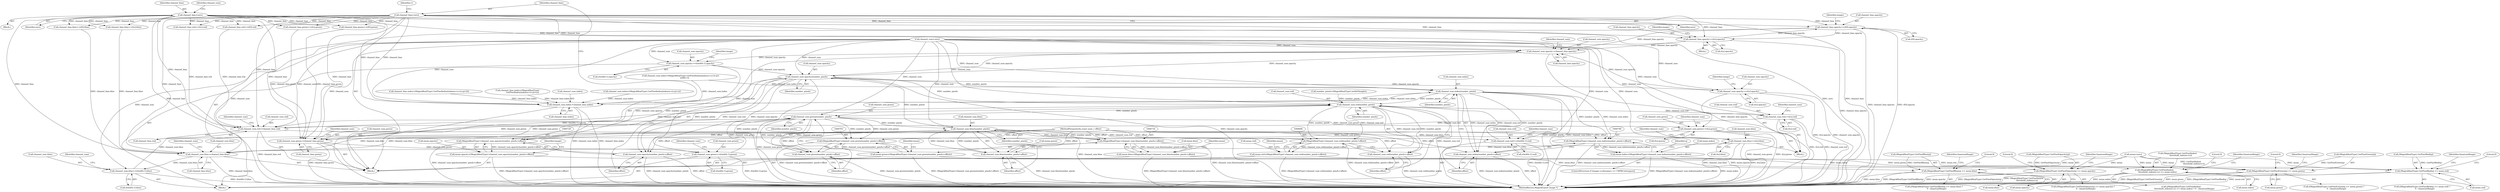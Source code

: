 digraph "0_ImageMagick6_35c7032723d85eee7318ff6c82f031fa2666b773@array" {
"1000579" [label="(Call,channel_bias.opacity+=r[0].opacity)"];
"1000537" [label="(Call,channel_bias=zero)"];
"1000389" [label="(Call,channel_bias.opacity+=r[u].opacity)"];
"1000579" [label="(Call,channel_bias.opacity+=r[0].opacity)"];
"1000320" [label="(Call,channel_bias=zero)"];
"1000523" [label="(Call,channel_sum.opacity-=channel_bias.opacity)"];
"1000643" [label="(Call,channel_sum.opacity+=r[width-1].opacity)"];
"1000731" [label="(Call,channel_sum.opacity/number_pixels)"];
"1000445" [label="(Call,channel_sum.opacity+=r[u].opacity)"];
"1000692" [label="(Call,channel_sum.red/number_pixels)"];
"1000418" [label="(Call,channel_sum.red+=r[u].red)"];
"1000502" [label="(Call,channel_sum.red-=channel_bias.red)"];
"1000610" [label="(Call,channel_sum.red+=r[width-1].red)"];
"1000689" [label="(Call,(MagickRealType) (channel_sum.red/number_pixels+offset))"];
"1000685" [label="(Call,mean.red=(MagickRealType) (channel_sum.red/number_pixels+offset))"];
"1000759" [label="(Call,(MagickRealType) GetPixelRed(q) <= mean.red)"];
"1000691" [label="(Call,channel_sum.red/number_pixels+offset)"];
"1000705" [label="(Call,channel_sum.green/number_pixels)"];
"1000427" [label="(Call,channel_sum.green+=r[u].green)"];
"1000509" [label="(Call,channel_sum.green-=channel_bias.green)"];
"1000621" [label="(Call,channel_sum.green+=r[width-1].green)"];
"1000702" [label="(Call,(MagickRealType) (channel_sum.green/number_pixels+offset))"];
"1000698" [label="(Call,mean.green=(MagickRealType) (channel_sum.green/number_pixels+offset))"];
"1000772" [label="(Call,(MagickRealType) GetPixelGreen(q) <= mean.green)"];
"1000704" [label="(Call,channel_sum.green/number_pixels+offset)"];
"1000718" [label="(Call,channel_sum.blue/number_pixels)"];
"1000436" [label="(Call,channel_sum.blue+=r[u].blue)"];
"1000516" [label="(Call,channel_sum.blue-=channel_bias.blue)"];
"1000632" [label="(Call,channel_sum.blue+=r[width-1].blue)"];
"1000715" [label="(Call,(MagickRealType) (channel_sum.blue/number_pixels+offset))"];
"1000711" [label="(Call,mean.blue=(MagickRealType) (channel_sum.blue/number_pixels+offset))"];
"1000785" [label="(Call,(MagickRealType) GetPixelBlue(q) <= mean.blue)"];
"1000717" [label="(Call,channel_sum.blue/number_pixels+offset)"];
"1000728" [label="(Call,(MagickRealType) (channel_sum.opacity/number_pixels+offset))"];
"1000724" [label="(Call,mean.opacity=(MagickRealType) (channel_sum.opacity/number_pixels+offset))"];
"1000798" [label="(Call,(MagickRealType) GetPixelOpacity(q) <= mean.opacity)"];
"1000730" [label="(Call,channel_sum.opacity/number_pixels+offset)"];
"1000750" [label="(Call,channel_sum.index/number_pixels)"];
"1000530" [label="(Call,channel_sum.index-=channel_bias.index)"];
"1000747" [label="(Call,(MagickRealType) (channel_sum.index/number_pixels+offset))"];
"1000743" [label="(Call,mean.index=(MagickRealType) (channel_sum.index/number_pixels+offset))"];
"1000819" [label="(Call,(MagickRealType) GetPixelIndex(\n          threshold_indexes+x) <= mean.index)"];
"1000749" [label="(Call,channel_sum.index/number_pixels+offset)"];
"1000713" [label="(Identifier,mean)"];
"1000445" [label="(Call,channel_sum.opacity+=r[u].opacity)"];
"1000807" [label="(Identifier,QuantumRange)"];
"1000749" [label="(Call,channel_sum.index/number_pixels+offset)"];
"1000689" [label="(Call,(MagickRealType) (channel_sum.red/number_pixels+offset))"];
"1000692" [label="(Call,channel_sum.red/number_pixels)"];
"1000532" [label="(Identifier,channel_sum)"];
"1000611" [label="(Call,channel_sum.red)"];
"1000786" [label="(Call,(MagickRealType) GetPixelBlue(q))"];
"1000717" [label="(Call,channel_sum.blue/number_pixels+offset)"];
"1000440" [label="(Call,r[u].blue)"];
"1000580" [label="(Call,channel_bias.opacity)"];
"1000583" [label="(Call,r[0].opacity)"];
"1000496" [label="(Call,mean=zero)"];
"1000740" [label="(Identifier,image)"];
"1000704" [label="(Call,channel_sum.green/number_pixels+offset)"];
"1000324" [label="(Identifier,channel_sum)"];
"1000785" [label="(Call,(MagickRealType) GetPixelBlue(q) <= mean.blue)"];
"1000819" [label="(Call,(MagickRealType) GetPixelIndex(\n          threshold_indexes+x) <= mean.index)"];
"1000594" [label="(Call,channel_bias.index=(MagickRealType) GetPixelIndex(indexes+x+(r-p)+0))"];
"1000712" [label="(Call,mean.blue)"];
"1000404" [label="(Call,channel_bias.index=(MagickRealType)\n                GetPixelIndex(indexes+(r-p)+u))"];
"1000747" [label="(Call,(MagickRealType) (channel_sum.index/number_pixels+offset))"];
"1000431" [label="(Call,r[u].green)"];
"1000457" [label="(Identifier,image)"];
"1000531" [label="(Call,channel_sum.index)"];
"1000244" [label="(Block,)"];
"1000691" [label="(Call,channel_sum.red/number_pixels+offset)"];
"1000820" [label="(Call,(MagickRealType) GetPixelIndex(\n          threshold_indexes+x))"];
"1000537" [label="(Call,channel_bias=zero)"];
"1000760" [label="(Call,(MagickRealType) GetPixelRed(q))"];
"1000591" [label="(Identifier,image)"];
"1000829" [label="(Literal,0)"];
"1000371" [label="(Call,channel_bias.green+=r[u].green)"];
"1000460" [label="(Call,channel_sum.index=(MagickRealType) GetPixelIndex(indexes+(r-p)+u))"];
"1000797" [label="(Call,((MagickRealType) GetPixelOpacity(q) <= mean.opacity) ?\n        0 : QuantumRange)"];
"1000610" [label="(Call,channel_sum.red+=r[width-1].red)"];
"1000657" [label="(Identifier,image)"];
"1000579" [label="(Call,channel_bias.opacity+=r[0].opacity)"];
"1000737" [label="(ControlStructure,if (image->colorspace == CMYKColorspace))"];
"1000710" [label="(Identifier,offset)"];
"1000621" [label="(Call,channel_sum.green+=r[width-1].green)"];
"1000647" [label="(Call,r[width-1].opacity)"];
"1000523" [label="(Call,channel_sum.opacity-=channel_bias.opacity)"];
"1000725" [label="(Call,mean.opacity)"];
"1000323" [label="(Call,channel_sum=zero)"];
"1000393" [label="(Call,r[u].opacity)"];
"1000685" [label="(Call,mean.red=(MagickRealType) (channel_sum.red/number_pixels+offset))"];
"1000517" [label="(Call,channel_sum.blue)"];
"1000764" [label="(Call,mean.red)"];
"1000806" [label="(Literal,0)"];
"1000711" [label="(Call,mean.blue=(MagickRealType) (channel_sum.blue/number_pixels+offset))"];
"1000736" [label="(Identifier,offset)"];
"1000686" [label="(Call,mean.red)"];
"1000506" [label="(Call,channel_bias.red)"];
"1000706" [label="(Call,channel_sum.green)"];
"1000427" [label="(Call,channel_sum.green+=r[u].green)"];
"1000534" [label="(Call,channel_bias.index)"];
"1000502" [label="(Call,channel_sum.red-=channel_bias.red)"];
"1000509" [label="(Call,channel_sum.green-=channel_bias.green)"];
"1000570" [label="(Call,channel_bias.blue+=r[0].blue)"];
"1000320" [label="(Call,channel_bias=zero)"];
"1000632" [label="(Call,channel_sum.blue+=r[width-1].blue)"];
"1000732" [label="(Call,channel_sum.opacity)"];
"1000524" [label="(Call,channel_sum.opacity)"];
"1000322" [label="(Identifier,zero)"];
"1000520" [label="(Call,channel_bias.blue)"];
"1000645" [label="(Identifier,channel_sum)"];
"1000525" [label="(Identifier,channel_sum)"];
"1000830" [label="(Identifier,QuantumRange)"];
"1000623" [label="(Identifier,channel_sum)"];
"1000735" [label="(Identifier,number_pixels)"];
"1000768" [label="(Identifier,QuantumRange)"];
"1000437" [label="(Call,channel_sum.blue)"];
"1000510" [label="(Call,channel_sum.green)"];
"1000538" [label="(Identifier,channel_bias)"];
"1000744" [label="(Call,mean.index)"];
"1000794" [label="(Identifier,QuantumRange)"];
"1000644" [label="(Call,channel_sum.opacity)"];
"1000352" [label="(Block,)"];
"1000759" [label="(Call,(MagickRealType) GetPixelRed(q) <= mean.red)"];
"1000799" [label="(Call,(MagickRealType) GetPixelOpacity(q))"];
"1000723" [label="(Identifier,offset)"];
"1000793" [label="(Literal,0)"];
"1000362" [label="(Call,channel_bias.red+=r[u].red)"];
"1000771" [label="(Call,((MagickRealType) GetPixelGreen(q) <= mean.green) ?\n        0 : QuantumRange)"];
"1000743" [label="(Call,mean.index=(MagickRealType) (channel_sum.index/number_pixels+offset))"];
"1000697" [label="(Identifier,offset)"];
"1000722" [label="(Identifier,number_pixels)"];
"1000700" [label="(Identifier,mean)"];
"1000702" [label="(Call,(MagickRealType) (channel_sum.green/number_pixels+offset))"];
"1000614" [label="(Call,r[width-1].red)"];
"1000803" [label="(Call,mean.opacity)"];
"1000539" [label="(Identifier,zero)"];
"1000698" [label="(Call,mean.green=(MagickRealType) (channel_sum.green/number_pixels+offset))"];
"1000633" [label="(Call,channel_sum.blue)"];
"1000826" [label="(Call,mean.index)"];
"1000446" [label="(Call,channel_sum.opacity)"];
"1000724" [label="(Call,mean.opacity=(MagickRealType) (channel_sum.opacity/number_pixels+offset))"];
"1000418" [label="(Call,channel_sum.red+=r[u].red)"];
"1000780" [label="(Literal,0)"];
"1000719" [label="(Call,channel_sum.blue)"];
"1000527" [label="(Call,channel_bias.opacity)"];
"1000511" [label="(Identifier,channel_sum)"];
"1000772" [label="(Call,(MagickRealType) GetPixelGreen(q) <= mean.green)"];
"1000754" [label="(Identifier,number_pixels)"];
"1000390" [label="(Call,channel_bias.opacity)"];
"1000105" [label="(MethodParameterIn,const ssize_t offset)"];
"1000422" [label="(Call,r[u].red)"];
"1000893" [label="(MethodReturn,MagickExport Image *)"];
"1000513" [label="(Call,channel_bias.green)"];
"1000636" [label="(Call,r[width-1].blue)"];
"1000705" [label="(Call,channel_sum.green/number_pixels)"];
"1000503" [label="(Call,channel_sum.red)"];
"1000449" [label="(Call,r[u].opacity)"];
"1000429" [label="(Identifier,channel_sum)"];
"1000758" [label="(Call,((MagickRealType) GetPixelRed(q) <= mean.red) ?\n        0 : QuantumRange)"];
"1000777" [label="(Call,mean.green)"];
"1000380" [label="(Call,channel_bias.blue+=r[u].blue)"];
"1000755" [label="(Identifier,offset)"];
"1000361" [label="(Block,)"];
"1000751" [label="(Call,channel_sum.index)"];
"1000401" [label="(Identifier,image)"];
"1000798" [label="(Call,(MagickRealType) GetPixelOpacity(q) <= mean.opacity)"];
"1000731" [label="(Call,channel_sum.opacity/number_pixels)"];
"1000389" [label="(Call,channel_bias.opacity+=r[u].opacity)"];
"1000781" [label="(Identifier,QuantumRange)"];
"1000551" [label="(Block,)"];
"1000718" [label="(Call,channel_sum.blue/number_pixels)"];
"1000561" [label="(Call,channel_bias.green+=r[0].green)"];
"1000696" [label="(Identifier,number_pixels)"];
"1000773" [label="(Call,(MagickRealType) GetPixelGreen(q))"];
"1000715" [label="(Call,(MagickRealType) (channel_sum.blue/number_pixels+offset))"];
"1000214" [label="(Call,number_pixels=(MagickRealType) (width*height))"];
"1000552" [label="(Call,channel_bias.red+=r[0].red)"];
"1000321" [label="(Identifier,channel_bias)"];
"1000447" [label="(Identifier,channel_sum)"];
"1000818" [label="(Call,((MagickRealType) GetPixelIndex(\n          threshold_indexes+x) <= mean.index) ? 0 : QuantumRange)"];
"1000767" [label="(Literal,0)"];
"1000790" [label="(Call,mean.blue)"];
"1000436" [label="(Call,channel_sum.blue+=r[u].blue)"];
"1000784" [label="(Call,((MagickRealType) GetPixelBlue(q) <= mean.blue) ?\n        0 : QuantumRange)"];
"1000625" [label="(Call,r[width-1].green)"];
"1000438" [label="(Identifier,channel_sum)"];
"1000726" [label="(Identifier,mean)"];
"1000757" [label="(Identifier,q)"];
"1000530" [label="(Call,channel_sum.index-=channel_bias.index)"];
"1000660" [label="(Call,channel_sum.index=(MagickRealType) GetPixelIndex(indexes+x+(r-p)+\n            width-1))"];
"1000419" [label="(Call,channel_sum.red)"];
"1000428" [label="(Call,channel_sum.green)"];
"1000634" [label="(Identifier,channel_sum)"];
"1000730" [label="(Call,channel_sum.opacity/number_pixels+offset)"];
"1000516" [label="(Call,channel_sum.blue-=channel_bias.blue)"];
"1000643" [label="(Call,channel_sum.opacity+=r[width-1].opacity)"];
"1000518" [label="(Identifier,channel_sum)"];
"1000728" [label="(Call,(MagickRealType) (channel_sum.opacity/number_pixels+offset))"];
"1000709" [label="(Identifier,number_pixels)"];
"1000542" [label="(Identifier,v)"];
"1000693" [label="(Call,channel_sum.red)"];
"1000622" [label="(Call,channel_sum.green)"];
"1000699" [label="(Call,mean.green)"];
"1000750" [label="(Call,channel_sum.index/number_pixels)"];
"1000494" [label="(Block,)"];
"1000579" -> "1000551"  [label="AST: "];
"1000579" -> "1000583"  [label="CFG: "];
"1000580" -> "1000579"  [label="AST: "];
"1000583" -> "1000579"  [label="AST: "];
"1000591" -> "1000579"  [label="CFG: "];
"1000579" -> "1000893"  [label="DDG: channel_bias.opacity"];
"1000579" -> "1000893"  [label="DDG: r[0].opacity"];
"1000579" -> "1000389"  [label="DDG: channel_bias.opacity"];
"1000579" -> "1000523"  [label="DDG: channel_bias.opacity"];
"1000537" -> "1000579"  [label="DDG: channel_bias"];
"1000389" -> "1000579"  [label="DDG: channel_bias.opacity"];
"1000320" -> "1000579"  [label="DDG: channel_bias"];
"1000537" -> "1000494"  [label="AST: "];
"1000537" -> "1000539"  [label="CFG: "];
"1000538" -> "1000537"  [label="AST: "];
"1000539" -> "1000537"  [label="AST: "];
"1000542" -> "1000537"  [label="CFG: "];
"1000537" -> "1000893"  [label="DDG: zero"];
"1000537" -> "1000893"  [label="DDG: channel_bias"];
"1000537" -> "1000362"  [label="DDG: channel_bias"];
"1000537" -> "1000371"  [label="DDG: channel_bias"];
"1000537" -> "1000380"  [label="DDG: channel_bias"];
"1000537" -> "1000389"  [label="DDG: channel_bias"];
"1000537" -> "1000502"  [label="DDG: channel_bias"];
"1000537" -> "1000509"  [label="DDG: channel_bias"];
"1000537" -> "1000516"  [label="DDG: channel_bias"];
"1000537" -> "1000523"  [label="DDG: channel_bias"];
"1000537" -> "1000530"  [label="DDG: channel_bias"];
"1000537" -> "1000552"  [label="DDG: channel_bias"];
"1000537" -> "1000561"  [label="DDG: channel_bias"];
"1000537" -> "1000570"  [label="DDG: channel_bias"];
"1000389" -> "1000361"  [label="AST: "];
"1000389" -> "1000393"  [label="CFG: "];
"1000390" -> "1000389"  [label="AST: "];
"1000393" -> "1000389"  [label="AST: "];
"1000401" -> "1000389"  [label="CFG: "];
"1000389" -> "1000893"  [label="DDG: channel_bias.opacity"];
"1000320" -> "1000389"  [label="DDG: channel_bias"];
"1000389" -> "1000523"  [label="DDG: channel_bias.opacity"];
"1000320" -> "1000244"  [label="AST: "];
"1000320" -> "1000322"  [label="CFG: "];
"1000321" -> "1000320"  [label="AST: "];
"1000322" -> "1000320"  [label="AST: "];
"1000324" -> "1000320"  [label="CFG: "];
"1000320" -> "1000893"  [label="DDG: channel_bias"];
"1000320" -> "1000362"  [label="DDG: channel_bias"];
"1000320" -> "1000371"  [label="DDG: channel_bias"];
"1000320" -> "1000380"  [label="DDG: channel_bias"];
"1000320" -> "1000502"  [label="DDG: channel_bias"];
"1000320" -> "1000509"  [label="DDG: channel_bias"];
"1000320" -> "1000516"  [label="DDG: channel_bias"];
"1000320" -> "1000523"  [label="DDG: channel_bias"];
"1000320" -> "1000530"  [label="DDG: channel_bias"];
"1000320" -> "1000552"  [label="DDG: channel_bias"];
"1000320" -> "1000561"  [label="DDG: channel_bias"];
"1000320" -> "1000570"  [label="DDG: channel_bias"];
"1000523" -> "1000494"  [label="AST: "];
"1000523" -> "1000527"  [label="CFG: "];
"1000524" -> "1000523"  [label="AST: "];
"1000527" -> "1000523"  [label="AST: "];
"1000532" -> "1000523"  [label="CFG: "];
"1000523" -> "1000893"  [label="DDG: channel_bias.opacity"];
"1000445" -> "1000523"  [label="DDG: channel_sum.opacity"];
"1000323" -> "1000523"  [label="DDG: channel_sum"];
"1000731" -> "1000523"  [label="DDG: channel_sum.opacity"];
"1000523" -> "1000643"  [label="DDG: channel_sum.opacity"];
"1000523" -> "1000731"  [label="DDG: channel_sum.opacity"];
"1000643" -> "1000551"  [label="AST: "];
"1000643" -> "1000647"  [label="CFG: "];
"1000644" -> "1000643"  [label="AST: "];
"1000647" -> "1000643"  [label="AST: "];
"1000657" -> "1000643"  [label="CFG: "];
"1000643" -> "1000893"  [label="DDG: r[width-1].opacity"];
"1000323" -> "1000643"  [label="DDG: channel_sum"];
"1000643" -> "1000731"  [label="DDG: channel_sum.opacity"];
"1000731" -> "1000730"  [label="AST: "];
"1000731" -> "1000735"  [label="CFG: "];
"1000732" -> "1000731"  [label="AST: "];
"1000735" -> "1000731"  [label="AST: "];
"1000736" -> "1000731"  [label="CFG: "];
"1000731" -> "1000893"  [label="DDG: number_pixels"];
"1000731" -> "1000893"  [label="DDG: channel_sum.opacity"];
"1000731" -> "1000445"  [label="DDG: channel_sum.opacity"];
"1000731" -> "1000692"  [label="DDG: number_pixels"];
"1000731" -> "1000728"  [label="DDG: channel_sum.opacity"];
"1000731" -> "1000728"  [label="DDG: number_pixels"];
"1000731" -> "1000730"  [label="DDG: channel_sum.opacity"];
"1000731" -> "1000730"  [label="DDG: number_pixels"];
"1000323" -> "1000731"  [label="DDG: channel_sum"];
"1000718" -> "1000731"  [label="DDG: number_pixels"];
"1000731" -> "1000750"  [label="DDG: number_pixels"];
"1000445" -> "1000352"  [label="AST: "];
"1000445" -> "1000449"  [label="CFG: "];
"1000446" -> "1000445"  [label="AST: "];
"1000449" -> "1000445"  [label="AST: "];
"1000457" -> "1000445"  [label="CFG: "];
"1000445" -> "1000893"  [label="DDG: channel_sum.opacity"];
"1000445" -> "1000893"  [label="DDG: r[u].opacity"];
"1000323" -> "1000445"  [label="DDG: channel_sum"];
"1000692" -> "1000691"  [label="AST: "];
"1000692" -> "1000696"  [label="CFG: "];
"1000693" -> "1000692"  [label="AST: "];
"1000696" -> "1000692"  [label="AST: "];
"1000697" -> "1000692"  [label="CFG: "];
"1000692" -> "1000893"  [label="DDG: channel_sum.red"];
"1000692" -> "1000418"  [label="DDG: channel_sum.red"];
"1000692" -> "1000502"  [label="DDG: channel_sum.red"];
"1000692" -> "1000689"  [label="DDG: channel_sum.red"];
"1000692" -> "1000689"  [label="DDG: number_pixels"];
"1000692" -> "1000691"  [label="DDG: channel_sum.red"];
"1000692" -> "1000691"  [label="DDG: number_pixels"];
"1000502" -> "1000692"  [label="DDG: channel_sum.red"];
"1000610" -> "1000692"  [label="DDG: channel_sum.red"];
"1000323" -> "1000692"  [label="DDG: channel_sum"];
"1000750" -> "1000692"  [label="DDG: number_pixels"];
"1000214" -> "1000692"  [label="DDG: number_pixels"];
"1000692" -> "1000705"  [label="DDG: number_pixels"];
"1000418" -> "1000352"  [label="AST: "];
"1000418" -> "1000422"  [label="CFG: "];
"1000419" -> "1000418"  [label="AST: "];
"1000422" -> "1000418"  [label="AST: "];
"1000429" -> "1000418"  [label="CFG: "];
"1000418" -> "1000893"  [label="DDG: r[u].red"];
"1000418" -> "1000893"  [label="DDG: channel_sum.red"];
"1000323" -> "1000418"  [label="DDG: channel_sum"];
"1000418" -> "1000502"  [label="DDG: channel_sum.red"];
"1000502" -> "1000494"  [label="AST: "];
"1000502" -> "1000506"  [label="CFG: "];
"1000503" -> "1000502"  [label="AST: "];
"1000506" -> "1000502"  [label="AST: "];
"1000511" -> "1000502"  [label="CFG: "];
"1000502" -> "1000893"  [label="DDG: channel_bias.red"];
"1000552" -> "1000502"  [label="DDG: channel_bias.red"];
"1000362" -> "1000502"  [label="DDG: channel_bias.red"];
"1000323" -> "1000502"  [label="DDG: channel_sum"];
"1000502" -> "1000610"  [label="DDG: channel_sum.red"];
"1000610" -> "1000551"  [label="AST: "];
"1000610" -> "1000614"  [label="CFG: "];
"1000611" -> "1000610"  [label="AST: "];
"1000614" -> "1000610"  [label="AST: "];
"1000623" -> "1000610"  [label="CFG: "];
"1000610" -> "1000893"  [label="DDG: r[width-1].red"];
"1000323" -> "1000610"  [label="DDG: channel_sum"];
"1000689" -> "1000685"  [label="AST: "];
"1000689" -> "1000691"  [label="CFG: "];
"1000690" -> "1000689"  [label="AST: "];
"1000691" -> "1000689"  [label="AST: "];
"1000685" -> "1000689"  [label="CFG: "];
"1000689" -> "1000893"  [label="DDG: channel_sum.red/number_pixels+offset"];
"1000689" -> "1000685"  [label="DDG: channel_sum.red/number_pixels+offset"];
"1000105" -> "1000689"  [label="DDG: offset"];
"1000685" -> "1000494"  [label="AST: "];
"1000686" -> "1000685"  [label="AST: "];
"1000700" -> "1000685"  [label="CFG: "];
"1000685" -> "1000893"  [label="DDG: (MagickRealType) (channel_sum.red/number_pixels+offset)"];
"1000685" -> "1000759"  [label="DDG: mean.red"];
"1000759" -> "1000758"  [label="AST: "];
"1000759" -> "1000764"  [label="CFG: "];
"1000760" -> "1000759"  [label="AST: "];
"1000764" -> "1000759"  [label="AST: "];
"1000767" -> "1000759"  [label="CFG: "];
"1000768" -> "1000759"  [label="CFG: "];
"1000759" -> "1000893"  [label="DDG: (MagickRealType) GetPixelRed(q)"];
"1000759" -> "1000893"  [label="DDG: mean.red"];
"1000760" -> "1000759"  [label="DDG: GetPixelRed(q)"];
"1000496" -> "1000759"  [label="DDG: mean"];
"1000691" -> "1000697"  [label="CFG: "];
"1000697" -> "1000691"  [label="AST: "];
"1000691" -> "1000893"  [label="DDG: channel_sum.red/number_pixels"];
"1000105" -> "1000691"  [label="DDG: offset"];
"1000705" -> "1000704"  [label="AST: "];
"1000705" -> "1000709"  [label="CFG: "];
"1000706" -> "1000705"  [label="AST: "];
"1000709" -> "1000705"  [label="AST: "];
"1000710" -> "1000705"  [label="CFG: "];
"1000705" -> "1000893"  [label="DDG: channel_sum.green"];
"1000705" -> "1000427"  [label="DDG: channel_sum.green"];
"1000705" -> "1000509"  [label="DDG: channel_sum.green"];
"1000705" -> "1000702"  [label="DDG: channel_sum.green"];
"1000705" -> "1000702"  [label="DDG: number_pixels"];
"1000705" -> "1000704"  [label="DDG: channel_sum.green"];
"1000705" -> "1000704"  [label="DDG: number_pixels"];
"1000621" -> "1000705"  [label="DDG: channel_sum.green"];
"1000323" -> "1000705"  [label="DDG: channel_sum"];
"1000509" -> "1000705"  [label="DDG: channel_sum.green"];
"1000705" -> "1000718"  [label="DDG: number_pixels"];
"1000427" -> "1000352"  [label="AST: "];
"1000427" -> "1000431"  [label="CFG: "];
"1000428" -> "1000427"  [label="AST: "];
"1000431" -> "1000427"  [label="AST: "];
"1000438" -> "1000427"  [label="CFG: "];
"1000427" -> "1000893"  [label="DDG: channel_sum.green"];
"1000427" -> "1000893"  [label="DDG: r[u].green"];
"1000323" -> "1000427"  [label="DDG: channel_sum"];
"1000427" -> "1000509"  [label="DDG: channel_sum.green"];
"1000509" -> "1000494"  [label="AST: "];
"1000509" -> "1000513"  [label="CFG: "];
"1000510" -> "1000509"  [label="AST: "];
"1000513" -> "1000509"  [label="AST: "];
"1000518" -> "1000509"  [label="CFG: "];
"1000509" -> "1000893"  [label="DDG: channel_bias.green"];
"1000561" -> "1000509"  [label="DDG: channel_bias.green"];
"1000371" -> "1000509"  [label="DDG: channel_bias.green"];
"1000323" -> "1000509"  [label="DDG: channel_sum"];
"1000509" -> "1000621"  [label="DDG: channel_sum.green"];
"1000621" -> "1000551"  [label="AST: "];
"1000621" -> "1000625"  [label="CFG: "];
"1000622" -> "1000621"  [label="AST: "];
"1000625" -> "1000621"  [label="AST: "];
"1000634" -> "1000621"  [label="CFG: "];
"1000621" -> "1000893"  [label="DDG: r[width-1].green"];
"1000323" -> "1000621"  [label="DDG: channel_sum"];
"1000702" -> "1000698"  [label="AST: "];
"1000702" -> "1000704"  [label="CFG: "];
"1000703" -> "1000702"  [label="AST: "];
"1000704" -> "1000702"  [label="AST: "];
"1000698" -> "1000702"  [label="CFG: "];
"1000702" -> "1000893"  [label="DDG: channel_sum.green/number_pixels+offset"];
"1000702" -> "1000698"  [label="DDG: channel_sum.green/number_pixels+offset"];
"1000105" -> "1000702"  [label="DDG: offset"];
"1000698" -> "1000494"  [label="AST: "];
"1000699" -> "1000698"  [label="AST: "];
"1000713" -> "1000698"  [label="CFG: "];
"1000698" -> "1000893"  [label="DDG: (MagickRealType) (channel_sum.green/number_pixels+offset)"];
"1000698" -> "1000772"  [label="DDG: mean.green"];
"1000772" -> "1000771"  [label="AST: "];
"1000772" -> "1000777"  [label="CFG: "];
"1000773" -> "1000772"  [label="AST: "];
"1000777" -> "1000772"  [label="AST: "];
"1000780" -> "1000772"  [label="CFG: "];
"1000781" -> "1000772"  [label="CFG: "];
"1000772" -> "1000893"  [label="DDG: (MagickRealType) GetPixelGreen(q)"];
"1000772" -> "1000893"  [label="DDG: mean.green"];
"1000773" -> "1000772"  [label="DDG: GetPixelGreen(q)"];
"1000496" -> "1000772"  [label="DDG: mean"];
"1000704" -> "1000710"  [label="CFG: "];
"1000710" -> "1000704"  [label="AST: "];
"1000704" -> "1000893"  [label="DDG: channel_sum.green/number_pixels"];
"1000105" -> "1000704"  [label="DDG: offset"];
"1000718" -> "1000717"  [label="AST: "];
"1000718" -> "1000722"  [label="CFG: "];
"1000719" -> "1000718"  [label="AST: "];
"1000722" -> "1000718"  [label="AST: "];
"1000723" -> "1000718"  [label="CFG: "];
"1000718" -> "1000893"  [label="DDG: channel_sum.blue"];
"1000718" -> "1000436"  [label="DDG: channel_sum.blue"];
"1000718" -> "1000516"  [label="DDG: channel_sum.blue"];
"1000718" -> "1000715"  [label="DDG: channel_sum.blue"];
"1000718" -> "1000715"  [label="DDG: number_pixels"];
"1000718" -> "1000717"  [label="DDG: channel_sum.blue"];
"1000718" -> "1000717"  [label="DDG: number_pixels"];
"1000632" -> "1000718"  [label="DDG: channel_sum.blue"];
"1000323" -> "1000718"  [label="DDG: channel_sum"];
"1000516" -> "1000718"  [label="DDG: channel_sum.blue"];
"1000436" -> "1000352"  [label="AST: "];
"1000436" -> "1000440"  [label="CFG: "];
"1000437" -> "1000436"  [label="AST: "];
"1000440" -> "1000436"  [label="AST: "];
"1000447" -> "1000436"  [label="CFG: "];
"1000436" -> "1000893"  [label="DDG: channel_sum.blue"];
"1000436" -> "1000893"  [label="DDG: r[u].blue"];
"1000323" -> "1000436"  [label="DDG: channel_sum"];
"1000436" -> "1000516"  [label="DDG: channel_sum.blue"];
"1000516" -> "1000494"  [label="AST: "];
"1000516" -> "1000520"  [label="CFG: "];
"1000517" -> "1000516"  [label="AST: "];
"1000520" -> "1000516"  [label="AST: "];
"1000525" -> "1000516"  [label="CFG: "];
"1000516" -> "1000893"  [label="DDG: channel_bias.blue"];
"1000570" -> "1000516"  [label="DDG: channel_bias.blue"];
"1000380" -> "1000516"  [label="DDG: channel_bias.blue"];
"1000323" -> "1000516"  [label="DDG: channel_sum"];
"1000516" -> "1000632"  [label="DDG: channel_sum.blue"];
"1000632" -> "1000551"  [label="AST: "];
"1000632" -> "1000636"  [label="CFG: "];
"1000633" -> "1000632"  [label="AST: "];
"1000636" -> "1000632"  [label="AST: "];
"1000645" -> "1000632"  [label="CFG: "];
"1000632" -> "1000893"  [label="DDG: r[width-1].blue"];
"1000323" -> "1000632"  [label="DDG: channel_sum"];
"1000715" -> "1000711"  [label="AST: "];
"1000715" -> "1000717"  [label="CFG: "];
"1000716" -> "1000715"  [label="AST: "];
"1000717" -> "1000715"  [label="AST: "];
"1000711" -> "1000715"  [label="CFG: "];
"1000715" -> "1000893"  [label="DDG: channel_sum.blue/number_pixels+offset"];
"1000715" -> "1000711"  [label="DDG: channel_sum.blue/number_pixels+offset"];
"1000105" -> "1000715"  [label="DDG: offset"];
"1000711" -> "1000494"  [label="AST: "];
"1000712" -> "1000711"  [label="AST: "];
"1000726" -> "1000711"  [label="CFG: "];
"1000711" -> "1000893"  [label="DDG: (MagickRealType) (channel_sum.blue/number_pixels+offset)"];
"1000711" -> "1000785"  [label="DDG: mean.blue"];
"1000785" -> "1000784"  [label="AST: "];
"1000785" -> "1000790"  [label="CFG: "];
"1000786" -> "1000785"  [label="AST: "];
"1000790" -> "1000785"  [label="AST: "];
"1000793" -> "1000785"  [label="CFG: "];
"1000794" -> "1000785"  [label="CFG: "];
"1000785" -> "1000893"  [label="DDG: mean.blue"];
"1000785" -> "1000893"  [label="DDG: (MagickRealType) GetPixelBlue(q)"];
"1000786" -> "1000785"  [label="DDG: GetPixelBlue(q)"];
"1000496" -> "1000785"  [label="DDG: mean"];
"1000717" -> "1000723"  [label="CFG: "];
"1000723" -> "1000717"  [label="AST: "];
"1000717" -> "1000893"  [label="DDG: channel_sum.blue/number_pixels"];
"1000105" -> "1000717"  [label="DDG: offset"];
"1000728" -> "1000724"  [label="AST: "];
"1000728" -> "1000730"  [label="CFG: "];
"1000729" -> "1000728"  [label="AST: "];
"1000730" -> "1000728"  [label="AST: "];
"1000724" -> "1000728"  [label="CFG: "];
"1000728" -> "1000893"  [label="DDG: channel_sum.opacity/number_pixels+offset"];
"1000728" -> "1000724"  [label="DDG: channel_sum.opacity/number_pixels+offset"];
"1000105" -> "1000728"  [label="DDG: offset"];
"1000724" -> "1000494"  [label="AST: "];
"1000725" -> "1000724"  [label="AST: "];
"1000740" -> "1000724"  [label="CFG: "];
"1000724" -> "1000893"  [label="DDG: (MagickRealType) (channel_sum.opacity/number_pixels+offset)"];
"1000724" -> "1000798"  [label="DDG: mean.opacity"];
"1000798" -> "1000797"  [label="AST: "];
"1000798" -> "1000803"  [label="CFG: "];
"1000799" -> "1000798"  [label="AST: "];
"1000803" -> "1000798"  [label="AST: "];
"1000806" -> "1000798"  [label="CFG: "];
"1000807" -> "1000798"  [label="CFG: "];
"1000798" -> "1000893"  [label="DDG: mean.opacity"];
"1000798" -> "1000893"  [label="DDG: (MagickRealType) GetPixelOpacity(q)"];
"1000799" -> "1000798"  [label="DDG: GetPixelOpacity(q)"];
"1000496" -> "1000798"  [label="DDG: mean"];
"1000730" -> "1000736"  [label="CFG: "];
"1000736" -> "1000730"  [label="AST: "];
"1000730" -> "1000893"  [label="DDG: channel_sum.opacity/number_pixels"];
"1000730" -> "1000893"  [label="DDG: offset"];
"1000105" -> "1000730"  [label="DDG: offset"];
"1000750" -> "1000749"  [label="AST: "];
"1000750" -> "1000754"  [label="CFG: "];
"1000751" -> "1000750"  [label="AST: "];
"1000754" -> "1000750"  [label="AST: "];
"1000755" -> "1000750"  [label="CFG: "];
"1000750" -> "1000893"  [label="DDG: number_pixels"];
"1000750" -> "1000893"  [label="DDG: channel_sum.index"];
"1000750" -> "1000530"  [label="DDG: channel_sum.index"];
"1000750" -> "1000747"  [label="DDG: channel_sum.index"];
"1000750" -> "1000747"  [label="DDG: number_pixels"];
"1000750" -> "1000749"  [label="DDG: channel_sum.index"];
"1000750" -> "1000749"  [label="DDG: number_pixels"];
"1000660" -> "1000750"  [label="DDG: channel_sum.index"];
"1000530" -> "1000750"  [label="DDG: channel_sum.index"];
"1000323" -> "1000750"  [label="DDG: channel_sum"];
"1000530" -> "1000494"  [label="AST: "];
"1000530" -> "1000534"  [label="CFG: "];
"1000531" -> "1000530"  [label="AST: "];
"1000534" -> "1000530"  [label="AST: "];
"1000538" -> "1000530"  [label="CFG: "];
"1000530" -> "1000893"  [label="DDG: channel_sum.index"];
"1000530" -> "1000893"  [label="DDG: channel_bias.index"];
"1000404" -> "1000530"  [label="DDG: channel_bias.index"];
"1000594" -> "1000530"  [label="DDG: channel_bias.index"];
"1000660" -> "1000530"  [label="DDG: channel_sum.index"];
"1000323" -> "1000530"  [label="DDG: channel_sum"];
"1000460" -> "1000530"  [label="DDG: channel_sum.index"];
"1000747" -> "1000743"  [label="AST: "];
"1000747" -> "1000749"  [label="CFG: "];
"1000748" -> "1000747"  [label="AST: "];
"1000749" -> "1000747"  [label="AST: "];
"1000743" -> "1000747"  [label="CFG: "];
"1000747" -> "1000893"  [label="DDG: channel_sum.index/number_pixels+offset"];
"1000747" -> "1000743"  [label="DDG: channel_sum.index/number_pixels+offset"];
"1000105" -> "1000747"  [label="DDG: offset"];
"1000743" -> "1000737"  [label="AST: "];
"1000744" -> "1000743"  [label="AST: "];
"1000757" -> "1000743"  [label="CFG: "];
"1000743" -> "1000893"  [label="DDG: mean.index"];
"1000743" -> "1000893"  [label="DDG: (MagickRealType) (channel_sum.index/number_pixels+offset)"];
"1000743" -> "1000819"  [label="DDG: mean.index"];
"1000819" -> "1000818"  [label="AST: "];
"1000819" -> "1000826"  [label="CFG: "];
"1000820" -> "1000819"  [label="AST: "];
"1000826" -> "1000819"  [label="AST: "];
"1000829" -> "1000819"  [label="CFG: "];
"1000830" -> "1000819"  [label="CFG: "];
"1000819" -> "1000893"  [label="DDG: (MagickRealType) GetPixelIndex(\n          threshold_indexes+x)"];
"1000819" -> "1000893"  [label="DDG: mean.index"];
"1000820" -> "1000819"  [label="DDG: GetPixelIndex(\n          threshold_indexes+x)"];
"1000496" -> "1000819"  [label="DDG: mean"];
"1000749" -> "1000755"  [label="CFG: "];
"1000755" -> "1000749"  [label="AST: "];
"1000749" -> "1000893"  [label="DDG: channel_sum.index/number_pixels"];
"1000749" -> "1000893"  [label="DDG: offset"];
"1000105" -> "1000749"  [label="DDG: offset"];
}
